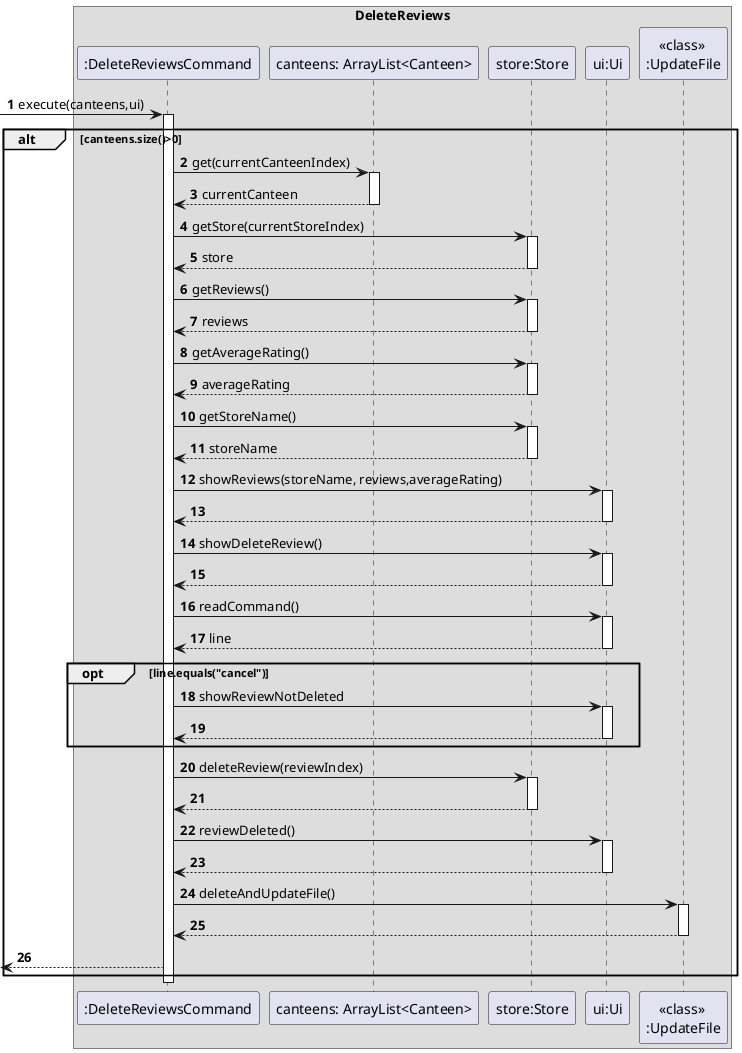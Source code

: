 @startuml
'https://plantuml.com/sequence-diagram

autonumber
box DeleteReviews

->":DeleteReviewsCommand": execute(canteens,ui)
activate ":DeleteReviewsCommand"
alt canteens.size()>0
    ":DeleteReviewsCommand"->"canteens: ArrayList<Canteen>":get(currentCanteenIndex)
    activate "canteens: ArrayList<Canteen>"
    "canteens: ArrayList<Canteen>"-->":DeleteReviewsCommand":currentCanteen
    deactivate "canteens: ArrayList<Canteen>"
    ":DeleteReviewsCommand"->"store:Store":getStore(currentStoreIndex)
    activate "store:Store"
    "store:Store"-->":DeleteReviewsCommand":store
    deactivate "store:Store"
    ":DeleteReviewsCommand"->"store:Store":getReviews()
    activate "store:Store"
    "store:Store"-->":DeleteReviewsCommand":reviews
    deactivate "store:Store"
    ":DeleteReviewsCommand"->"store:Store":getAverageRating()
    activate "store:Store"
    "store:Store"-->":DeleteReviewsCommand":averageRating
    deactivate "store:Store"
    ":DeleteReviewsCommand"->"store:Store":getStoreName()
    activate "store:Store"
    "store:Store"-->":DeleteReviewsCommand":storeName
    deactivate "store:Store"
    ":DeleteReviewsCommand"->"ui:Ui":showReviews(storeName, reviews,averageRating)
    activate "ui:Ui"
    "ui:Ui"-->":DeleteReviewsCommand"
    deactivate "ui:Ui"
    ":DeleteReviewsCommand"->"ui:Ui":showDeleteReview()
    activate "ui:Ui"
    "ui:Ui"-->":DeleteReviewsCommand"
    deactivate "ui:Ui"
    ":DeleteReviewsCommand"->"ui:Ui":readCommand()
    activate "ui:Ui"
    "ui:Ui"-->":DeleteReviewsCommand":line
    deactivate "ui:Ui"
    opt line.equals("cancel")
    ":DeleteReviewsCommand"->"ui:Ui":showReviewNotDeleted
    activate "ui:Ui"
    "ui:Ui"-->":DeleteReviewsCommand"
    deactivate "ui:Ui"
    end
    ":DeleteReviewsCommand"->"store:Store":deleteReview(reviewIndex)
    activate "store:Store"
    "store:Store"-->":DeleteReviewsCommand"
    deactivate "store:Store"
    ":DeleteReviewsCommand"->"ui:Ui":reviewDeleted()
    activate "ui:Ui"
    "ui:Ui"-->":DeleteReviewsCommand"
    deactivate "ui:Ui"
    ":DeleteReviewsCommand"->"<<class>> \n:UpdateFile":deleteAndUpdateFile()
    activate "<<class>> \n:UpdateFile"
    "<<class>> \n:UpdateFile"-->":DeleteReviewsCommand"
    deactivate "<<class>> \n:UpdateFile"
    <--":DeleteReviewsCommand"
end
deactivate ":DeleteReviewsCommand"
@enduml